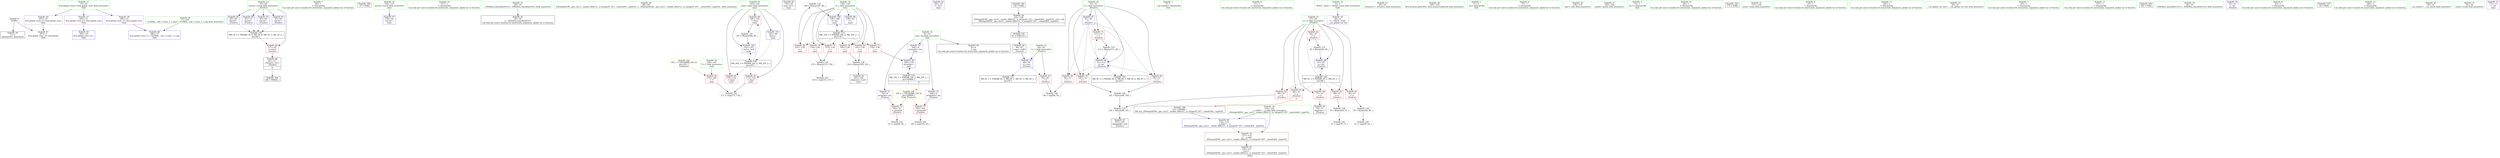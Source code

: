 digraph "SVFG" {
	label="SVFG";

	Node0x558523ddf430 [shape=record,color=grey,label="{NodeID: 0\nNullPtr}"];
	Node0x558523ddf430 -> Node0x558523df4c20[style=solid];
	Node0x558523ddf430 -> Node0x558523df84c0[style=solid];
	Node0x558523df8760 [shape=record,color=blue,label="{NodeID: 90\n45\<--84\nretval\<--\n_Z5solvev\n}"];
	Node0x558523df8760 -> Node0x558523e02450[style=dashed];
	Node0x558523df3150 [shape=record,color=green,label="{NodeID: 7\n66\<--1\n\<--dummyObj\nCan only get source location for instruction, argument, global var or function.}"];
	Node0x558523e0ce80 [shape=record,color=black,label="{NodeID: 180\n27 = PHI()\n}"];
	Node0x558523df54d0 [shape=record,color=blue,label="{NodeID: 97\n136\<--62\nretval\<--\nmain\n}"];
	Node0x558523df3540 [shape=record,color=green,label="{NodeID: 14\n157\<--1\n\<--dummyObj\nCan only get source location for instruction, argument, global var or function.}"];
	Node0x558523df3bd0 [shape=record,color=green,label="{NodeID: 21\n29\<--35\n_ZNSt8ios_base4InitD1Ev\<--_ZNSt8ios_base4InitD1Ev_field_insensitive\n}"];
	Node0x558523df3bd0 -> Node0x558523df4e20[style=solid];
	Node0x558523df4210 [shape=record,color=green,label="{NodeID: 28\n88\<--89\n_ZSt4sqrtIiEN9__gnu_cxx11__enable_ifIXsr12__is_integerIT_EE7__valueEdE6__typeES2_\<--_ZSt4sqrtIiEN9__gnu_cxx11__enable_ifIXsr12__is_integerIT_EE7__valueEdE6__typeES2__field_insensitive\n}"];
	Node0x558523df4850 [shape=record,color=green,label="{NodeID: 35\n142\<--143\nkase\<--kase_field_insensitive\nmain\n}"];
	Node0x558523df4850 -> Node0x558523df8050[style=solid];
	Node0x558523df4850 -> Node0x558523df8120[style=solid];
	Node0x558523df4850 -> Node0x558523df81f0[style=solid];
	Node0x558523df4850 -> Node0x558523df5810[style=solid];
	Node0x558523df4850 -> Node0x558523df58e0[style=solid];
	Node0x558523df4f20 [shape=record,color=black,label="{NodeID: 42\n135\<--62\nmain_ret\<--\nmain\n}"];
	Node0x558523dfb500 [shape=record,color=grey,label="{NodeID: 132\n168 = Binary(167, 84, )\n}"];
	Node0x558523dfb500 -> Node0x558523df5740[style=solid];
	Node0x558523df64f0 [shape=record,color=black,label="{NodeID: 49\n163\<--162\nidxprom\<--mul1\nmain\n}"];
	Node0x558523dfc7d0 [shape=record,color=grey,label="{NodeID: 139\n155 = Binary(153, 154, )\n}"];
	Node0x558523dfc7d0 -> Node0x558523dfd390[style=solid];
	Node0x558523df6aa0 [shape=record,color=purple,label="{NodeID: 56\n181\<--13\n\<--.str.1\nmain\n}"];
	Node0x558523dfd210 [shape=record,color=grey,label="{NodeID: 146\n96 = cmp(94, 95, )\n}"];
	Node0x558523df70e0 [shape=record,color=red,label="{NodeID: 63\n69\<--47\n\<--n\n_Z5solvev\n}"];
	Node0x558523df70e0 -> Node0x558523df5c50[style=solid];
	Node0x558523e03350 [shape=record,color=black,label="{NodeID: 153\nMR_16V_3 = PHI(MR_16V_4, MR_16V_2, )\npts\{139 \}\n}"];
	Node0x558523e03350 -> Node0x558523df7aa0[style=dashed];
	Node0x558523e03350 -> Node0x558523df7b70[style=dashed];
	Node0x558523e03350 -> Node0x558523df7c40[style=dashed];
	Node0x558523e03350 -> Node0x558523df7d10[style=dashed];
	Node0x558523e03350 -> Node0x558523df7de0[style=dashed];
	Node0x558523e03350 -> Node0x558523df7eb0[style=dashed];
	Node0x558523e03350 -> Node0x558523df5740[style=dashed];
	Node0x558523df7690 [shape=record,color=red,label="{NodeID: 70\n100\<--51\n\<--i\n_Z5solvev\n}"];
	Node0x558523df7690 -> Node0x558523dfc910[style=solid];
	Node0x558523e05010 [shape=record,color=yellow,style=double,label="{NodeID: 160\n10V_1 = ENCHI(MR_10V_0)\npts\{100000 \}\nFun[_Z5solvev]}"];
	Node0x558523e05010 -> Node0x558523df7830[style=dashed];
	Node0x558523e05010 -> Node0x558523df7900[style=dashed];
	Node0x558523df7c40 [shape=record,color=red,label="{NodeID: 77\n159\<--138\n\<--i\nmain\n}"];
	Node0x558523df7c40 -> Node0x558523df5670[style=solid];
	Node0x558523df81f0 [shape=record,color=red,label="{NodeID: 84\n186\<--142\n\<--kase\nmain\n}"];
	Node0x558523df81f0 -> Node0x558523dfb380[style=solid];
	Node0x558523df2640 [shape=record,color=green,label="{NodeID: 1\n7\<--1\n__dso_handle\<--dummyObj\nGlob }"];
	Node0x558523df8830 [shape=record,color=blue,label="{NodeID: 91\n49\<--90\nt\<--conv\n_Z5solvev\n}"];
	Node0x558523df8830 -> Node0x558523df7420[style=dashed];
	Node0x558523df8830 -> Node0x558523e02950[style=dashed];
	Node0x558523df31e0 [shape=record,color=green,label="{NodeID: 8\n71\<--1\n\<--dummyObj\nCan only get source location for instruction, argument, global var or function.}"];
	Node0x558523e0c430 [shape=record,color=black,label="{NodeID: 181\n87 = PHI(122, )\n}"];
	Node0x558523e0c430 -> Node0x558523df50c0[style=solid];
	Node0x558523df55a0 [shape=record,color=blue,label="{NodeID: 98\n138\<--62\ni\<--\nmain\n}"];
	Node0x558523df55a0 -> Node0x558523e03350[style=dashed];
	Node0x558523df35d0 [shape=record,color=green,label="{NodeID: 15\n4\<--6\n_ZStL8__ioinit\<--_ZStL8__ioinit_field_insensitive\nGlob }"];
	Node0x558523df35d0 -> Node0x558523df65c0[style=solid];
	Node0x558523df3cd0 [shape=record,color=green,label="{NodeID: 22\n42\<--43\n_Z5solvev\<--_Z5solvev_field_insensitive\n}"];
	Node0x558523df4310 [shape=record,color=green,label="{NodeID: 29\n124\<--125\n__x.addr\<--__x.addr_field_insensitive\n_ZSt4sqrtIiEN9__gnu_cxx11__enable_ifIXsr12__is_integerIT_EE7__valueEdE6__typeES2_\n}"];
	Node0x558523df4310 -> Node0x558523df79d0[style=solid];
	Node0x558523df4310 -> Node0x558523df5400[style=solid];
	Node0x558523df4920 [shape=record,color=green,label="{NodeID: 36\n149\<--150\nllvm.memset.p0i8.i64\<--llvm.memset.p0i8.i64_field_insensitive\n}"];
	Node0x558523df4ff0 [shape=record,color=black,label="{NodeID: 43\n78\<--77\nidxprom\<--\n_Z5solvev\n}"];
	Node0x558523dfb680 [shape=record,color=grey,label="{NodeID: 133\n102 = Binary(98, 101, )\n}"];
	Node0x558523dfb680 -> Node0x558523df5190[style=solid];
	Node0x558523df65c0 [shape=record,color=purple,label="{NodeID: 50\n26\<--4\n\<--_ZStL8__ioinit\n__cxx_global_var_init\n}"];
	Node0x558523dfc910 [shape=record,color=grey,label="{NodeID: 140\n101 = Binary(99, 100, )\n}"];
	Node0x558523dfc910 -> Node0x558523dfb680[style=solid];
	Node0x558523df6b70 [shape=record,color=purple,label="{NodeID: 57\n205\<--15\nllvm.global_ctors_0\<--llvm.global_ctors\nGlob }"];
	Node0x558523df6b70 -> Node0x558523df82c0[style=solid];
	Node0x558523dfd390 [shape=record,color=grey,label="{NodeID: 147\n156 = cmp(155, 157, )\n}"];
	Node0x558523df71b0 [shape=record,color=red,label="{NodeID: 64\n77\<--47\n\<--n\n_Z5solvev\n}"];
	Node0x558523df71b0 -> Node0x558523df4ff0[style=solid];
	Node0x558523e03850 [shape=record,color=black,label="{NodeID: 154\nMR_10V_2 = PHI(MR_10V_3, MR_10V_1, )\npts\{100000 \}\n|{|<s1>8}}"];
	Node0x558523e03850 -> Node0x558523df5670[style=dashed];
	Node0x558523e03850:s1 -> Node0x558523e05010[style=dashed,color=red];
	Node0x558523df7760 [shape=record,color=red,label="{NodeID: 71\n111\<--51\n\<--i\n_Z5solvev\n}"];
	Node0x558523df7760 -> Node0x558523df5dd0[style=solid];
	Node0x558523df7d10 [shape=record,color=red,label="{NodeID: 78\n160\<--138\n\<--i\nmain\n}"];
	Node0x558523df7d10 -> Node0x558523df6250[style=solid];
	Node0x558523df82c0 [shape=record,color=blue,label="{NodeID: 85\n205\<--16\nllvm.global_ctors_0\<--\nGlob }"];
	Node0x558523df26d0 [shape=record,color=green,label="{NodeID: 2\n11\<--1\n.str\<--dummyObj\nGlob }"];
	Node0x558523df8900 [shape=record,color=blue,label="{NodeID: 92\n51\<--84\ni\<--\n_Z5solvev\n}"];
	Node0x558523df8900 -> Node0x558523df74f0[style=dashed];
	Node0x558523df8900 -> Node0x558523df75c0[style=dashed];
	Node0x558523df8900 -> Node0x558523df7690[style=dashed];
	Node0x558523df8900 -> Node0x558523df7760[style=dashed];
	Node0x558523df8900 -> Node0x558523df8aa0[style=dashed];
	Node0x558523df8900 -> Node0x558523e02e50[style=dashed];
	Node0x558523df3270 [shape=record,color=green,label="{NodeID: 9\n75\<--1\n\<--dummyObj\nCan only get source location for instruction, argument, global var or function.}"];
	Node0x558523e0c620 [shape=record,color=black,label="{NodeID: 182\n129 = PHI()\n}"];
	Node0x558523e0c620 -> Node0x558523df6420[style=solid];
	Node0x558523df5670 [shape=record,color=blue,label="{NodeID: 99\n164\<--159\narrayidx\<--\nmain\n}"];
	Node0x558523df5670 -> Node0x558523e03850[style=dashed];
	Node0x558523df36d0 [shape=record,color=green,label="{NodeID: 16\n8\<--10\nisq\<--isq_field_insensitive\nGlob }"];
	Node0x558523df36d0 -> Node0x558523df4d20[style=solid];
	Node0x558523df36d0 -> Node0x558523df6690[style=solid];
	Node0x558523df36d0 -> Node0x558523df6760[style=solid];
	Node0x558523df36d0 -> Node0x558523df6830[style=solid];
	Node0x558523df3dd0 [shape=record,color=green,label="{NodeID: 23\n45\<--46\nretval\<--retval_field_insensitive\n_Z5solvev\n}"];
	Node0x558523df3dd0 -> Node0x558523df6e70[style=solid];
	Node0x558523df3dd0 -> Node0x558523df8690[style=solid];
	Node0x558523df3dd0 -> Node0x558523df8760[style=solid];
	Node0x558523df3dd0 -> Node0x558523df89d0[style=solid];
	Node0x558523df3dd0 -> Node0x558523df8b70[style=solid];
	Node0x558523df43e0 [shape=record,color=green,label="{NodeID: 30\n130\<--131\nsqrt\<--sqrt_field_insensitive\n}"];
	Node0x558523df4a20 [shape=record,color=green,label="{NodeID: 37\n183\<--184\nprintf\<--printf_field_insensitive\n}"];
	Node0x558523df50c0 [shape=record,color=black,label="{NodeID: 44\n90\<--87\nconv\<--call6\n_Z5solvev\n}"];
	Node0x558523df50c0 -> Node0x558523df8830[style=solid];
	Node0x558523df5c50 [shape=record,color=grey,label="{NodeID: 134\n70 = Binary(69, 71, )\n}"];
	Node0x558523df5c50 -> Node0x558523dfcd90[style=solid];
	Node0x558523df6690 [shape=record,color=purple,label="{NodeID: 51\n79\<--8\narrayidx\<--isq\n_Z5solvev\n}"];
	Node0x558523df6690 -> Node0x558523df7830[style=solid];
	Node0x558523dfca90 [shape=record,color=grey,label="{NodeID: 141\n81 = cmp(80, 62, )\n}"];
	Node0x558523df6c70 [shape=record,color=purple,label="{NodeID: 58\n206\<--15\nllvm.global_ctors_1\<--llvm.global_ctors\nGlob }"];
	Node0x558523df6c70 -> Node0x558523df83c0[style=solid];
	Node0x558523e01a50 [shape=record,color=black,label="{NodeID: 148\nMR_20V_3 = PHI(MR_20V_4, MR_20V_2, )\npts\{143 \}\n}"];
	Node0x558523e01a50 -> Node0x558523df8050[style=dashed];
	Node0x558523e01a50 -> Node0x558523df8120[style=dashed];
	Node0x558523e01a50 -> Node0x558523df81f0[style=dashed];
	Node0x558523e01a50 -> Node0x558523df58e0[style=dashed];
	Node0x558523df7280 [shape=record,color=red,label="{NodeID: 65\n86\<--47\n\<--n\n_Z5solvev\n|{<s0>4}}"];
	Node0x558523df7280:s0 -> Node0x558523e0d3e0[style=solid,color=red];
	Node0x558523df7830 [shape=record,color=red,label="{NodeID: 72\n80\<--79\n\<--arrayidx\n_Z5solvev\n}"];
	Node0x558523df7830 -> Node0x558523dfca90[style=solid];
	Node0x558523df7de0 [shape=record,color=red,label="{NodeID: 79\n161\<--138\n\<--i\nmain\n}"];
	Node0x558523df7de0 -> Node0x558523df6250[style=solid];
	Node0x558523df83c0 [shape=record,color=blue,label="{NodeID: 86\n206\<--17\nllvm.global_ctors_1\<--_GLOBAL__sub_I_cchao_3_1.cpp\nGlob }"];
	Node0x558523df2760 [shape=record,color=green,label="{NodeID: 3\n13\<--1\n.str.1\<--dummyObj\nGlob }"];
	Node0x558523df89d0 [shape=record,color=blue,label="{NodeID: 93\n45\<--66\nretval\<--\n_Z5solvev\n}"];
	Node0x558523df89d0 -> Node0x558523e02450[style=dashed];
	Node0x558523df3300 [shape=record,color=green,label="{NodeID: 10\n84\<--1\n\<--dummyObj\nCan only get source location for instruction, argument, global var or function.}"];
	Node0x558523e0c6f0 [shape=record,color=black,label="{NodeID: 183\n172 = PHI()\n}"];
	Node0x558523df5740 [shape=record,color=blue,label="{NodeID: 100\n138\<--168\ni\<--inc\nmain\n}"];
	Node0x558523df5740 -> Node0x558523e03350[style=dashed];
	Node0x558523df37d0 [shape=record,color=green,label="{NodeID: 17\n15\<--19\nllvm.global_ctors\<--llvm.global_ctors_field_insensitive\nGlob }"];
	Node0x558523df37d0 -> Node0x558523df6b70[style=solid];
	Node0x558523df37d0 -> Node0x558523df6c70[style=solid];
	Node0x558523df37d0 -> Node0x558523df6d70[style=solid];
	Node0x558523df3ea0 [shape=record,color=green,label="{NodeID: 24\n47\<--48\nn\<--n_field_insensitive\n_Z5solvev\n}"];
	Node0x558523df3ea0 -> Node0x558523df6f40[style=solid];
	Node0x558523df3ea0 -> Node0x558523df7010[style=solid];
	Node0x558523df3ea0 -> Node0x558523df70e0[style=solid];
	Node0x558523df3ea0 -> Node0x558523df71b0[style=solid];
	Node0x558523df3ea0 -> Node0x558523df7280[style=solid];
	Node0x558523df3ea0 -> Node0x558523df7350[style=solid];
	Node0x558523df3ea0 -> Node0x558523df85c0[style=solid];
	Node0x558523df44e0 [shape=record,color=green,label="{NodeID: 31\n133\<--134\nmain\<--main_field_insensitive\n}"];
	Node0x558523df4b20 [shape=record,color=green,label="{NodeID: 38\n17\<--201\n_GLOBAL__sub_I_cchao_3_1.cpp\<--_GLOBAL__sub_I_cchao_3_1.cpp_field_insensitive\n}"];
	Node0x558523df4b20 -> Node0x558523df83c0[style=solid];
	Node0x558523df5190 [shape=record,color=black,label="{NodeID: 45\n103\<--102\nidxprom8\<--sub\n_Z5solvev\n}"];
	Node0x558523df5dd0 [shape=record,color=grey,label="{NodeID: 135\n112 = Binary(111, 84, )\n}"];
	Node0x558523df5dd0 -> Node0x558523df8aa0[style=solid];
	Node0x558523df6760 [shape=record,color=purple,label="{NodeID: 52\n104\<--8\narrayidx9\<--isq\n_Z5solvev\n}"];
	Node0x558523df6760 -> Node0x558523df7900[style=solid];
	Node0x558523dfcc10 [shape=record,color=grey,label="{NodeID: 142\n177 = cmp(175, 176, )\n}"];
	Node0x558523df6d70 [shape=record,color=purple,label="{NodeID: 59\n207\<--15\nllvm.global_ctors_2\<--llvm.global_ctors\nGlob }"];
	Node0x558523df6d70 -> Node0x558523df84c0[style=solid];
	Node0x558523e01f50 [shape=record,color=black,label="{NodeID: 149\nMR_4V_2 = PHI(MR_4V_3, MR_4V_1, )\npts\{48 \}\n}"];
	Node0x558523e01f50 -> Node0x558523df6f40[style=dashed];
	Node0x558523e01f50 -> Node0x558523df7010[style=dashed];
	Node0x558523e01f50 -> Node0x558523df70e0[style=dashed];
	Node0x558523e01f50 -> Node0x558523df71b0[style=dashed];
	Node0x558523e01f50 -> Node0x558523df7280[style=dashed];
	Node0x558523e01f50 -> Node0x558523df7350[style=dashed];
	Node0x558523e01f50 -> Node0x558523df85c0[style=dashed];
	Node0x558523df7350 [shape=record,color=red,label="{NodeID: 66\n98\<--47\n\<--n\n_Z5solvev\n}"];
	Node0x558523df7350 -> Node0x558523dfb680[style=solid];
	Node0x558523df7900 [shape=record,color=red,label="{NodeID: 73\n105\<--104\n\<--arrayidx9\n_Z5solvev\n}"];
	Node0x558523df7900 -> Node0x558523dfcf10[style=solid];
	Node0x558523e052e0 [shape=record,color=yellow,style=double,label="{NodeID: 163\n18V_1 = ENCHI(MR_18V_0)\npts\{141 \}\nFun[main]}"];
	Node0x558523e052e0 -> Node0x558523df7f80[style=dashed];
	Node0x558523df7eb0 [shape=record,color=red,label="{NodeID: 80\n167\<--138\n\<--i\nmain\n}"];
	Node0x558523df7eb0 -> Node0x558523dfb500[style=solid];
	Node0x558523df84c0 [shape=record,color=blue, style = dotted,label="{NodeID: 87\n207\<--3\nllvm.global_ctors_2\<--dummyVal\nGlob }"];
	Node0x558523df27f0 [shape=record,color=green,label="{NodeID: 4\n16\<--1\n\<--dummyObj\nCan only get source location for instruction, argument, global var or function.}"];
	Node0x558523df8aa0 [shape=record,color=blue,label="{NodeID: 94\n51\<--112\ni\<--inc\n_Z5solvev\n}"];
	Node0x558523df8aa0 -> Node0x558523df74f0[style=dashed];
	Node0x558523df8aa0 -> Node0x558523df75c0[style=dashed];
	Node0x558523df8aa0 -> Node0x558523df7690[style=dashed];
	Node0x558523df8aa0 -> Node0x558523df7760[style=dashed];
	Node0x558523df8aa0 -> Node0x558523df8aa0[style=dashed];
	Node0x558523df8aa0 -> Node0x558523e02e50[style=dashed];
	Node0x558523df3390 [shape=record,color=green,label="{NodeID: 11\n146\<--1\n\<--dummyObj\nCan only get source location for instruction, argument, global var or function.}"];
	Node0x558523e0d1b0 [shape=record,color=black,label="{NodeID: 184\n180 = PHI(44, )\n}"];
	Node0x558523df5810 [shape=record,color=blue,label="{NodeID: 101\n142\<--84\nkase\<--\nmain\n}"];
	Node0x558523df5810 -> Node0x558523e01a50[style=dashed];
	Node0x558523df38d0 [shape=record,color=green,label="{NodeID: 18\n20\<--21\n__cxx_global_var_init\<--__cxx_global_var_init_field_insensitive\n}"];
	Node0x558523df3f70 [shape=record,color=green,label="{NodeID: 25\n49\<--50\nt\<--t_field_insensitive\n_Z5solvev\n}"];
	Node0x558523df3f70 -> Node0x558523df7420[style=solid];
	Node0x558523df3f70 -> Node0x558523df8830[style=solid];
	Node0x558523df45e0 [shape=record,color=green,label="{NodeID: 32\n136\<--137\nretval\<--retval_field_insensitive\nmain\n}"];
	Node0x558523df45e0 -> Node0x558523df54d0[style=solid];
	Node0x558523df4c20 [shape=record,color=black,label="{NodeID: 39\n2\<--3\ndummyVal\<--dummyVal\n}"];
	Node0x558523df5260 [shape=record,color=black,label="{NodeID: 46\n44\<--117\n_Z5solvev_ret\<--\n_Z5solvev\n|{<s0>8}}"];
	Node0x558523df5260:s0 -> Node0x558523e0d1b0[style=solid,color=blue];
	Node0x558523df5f50 [shape=record,color=grey,label="{NodeID: 136\n59 = Binary(58, 60, )\n}"];
	Node0x558523df5f50 -> Node0x558523dfd090[style=solid];
	Node0x558523df6830 [shape=record,color=purple,label="{NodeID: 53\n164\<--8\narrayidx\<--isq\nmain\n}"];
	Node0x558523df6830 -> Node0x558523df5670[style=solid];
	Node0x558523dfcd90 [shape=record,color=grey,label="{NodeID: 143\n72 = cmp(70, 71, )\n}"];
	Node0x558523df6e70 [shape=record,color=red,label="{NodeID: 60\n117\<--45\n\<--retval\n_Z5solvev\n}"];
	Node0x558523df6e70 -> Node0x558523df5260[style=solid];
	Node0x558523e02450 [shape=record,color=black,label="{NodeID: 150\nMR_2V_3 = PHI(MR_2V_6, MR_2V_4, MR_2V_5, MR_2V_2, )\npts\{46 \}\n}"];
	Node0x558523e02450 -> Node0x558523df6e70[style=dashed];
	Node0x558523df7420 [shape=record,color=red,label="{NodeID: 67\n95\<--49\n\<--t\n_Z5solvev\n}"];
	Node0x558523df7420 -> Node0x558523dfd210[style=solid];
	Node0x558523df79d0 [shape=record,color=red,label="{NodeID: 74\n127\<--124\n\<--__x.addr\n_ZSt4sqrtIiEN9__gnu_cxx11__enable_ifIXsr12__is_integerIT_EE7__valueEdE6__typeES2_\n}"];
	Node0x558523df79d0 -> Node0x558523df5330[style=solid];
	Node0x558523df7f80 [shape=record,color=red,label="{NodeID: 81\n176\<--140\n\<--T\nmain\n}"];
	Node0x558523df7f80 -> Node0x558523dfcc10[style=solid];
	Node0x558523df85c0 [shape=record,color=blue,label="{NodeID: 88\n47\<--65\nn\<--shr\n_Z5solvev\n}"];
	Node0x558523df85c0 -> Node0x558523e01f50[style=dashed];
	Node0x558523df3030 [shape=record,color=green,label="{NodeID: 5\n60\<--1\n\<--dummyObj\nCan only get source location for instruction, argument, global var or function.}"];
	Node0x558523df8b70 [shape=record,color=blue,label="{NodeID: 95\n45\<--60\nretval\<--\n_Z5solvev\n}"];
	Node0x558523df8b70 -> Node0x558523e02450[style=dashed];
	Node0x558523df3420 [shape=record,color=green,label="{NodeID: 12\n147\<--1\n\<--dummyObj\nCan only get source location for instruction, argument, global var or function.}"];
	Node0x558523e0d310 [shape=record,color=black,label="{NodeID: 185\n182 = PHI()\n}"];
	Node0x558523df58e0 [shape=record,color=blue,label="{NodeID: 102\n142\<--187\nkase\<--inc8\nmain\n}"];
	Node0x558523df58e0 -> Node0x558523e01a50[style=dashed];
	Node0x558523df39d0 [shape=record,color=green,label="{NodeID: 19\n24\<--25\n_ZNSt8ios_base4InitC1Ev\<--_ZNSt8ios_base4InitC1Ev_field_insensitive\n}"];
	Node0x558523df4040 [shape=record,color=green,label="{NodeID: 26\n51\<--52\ni\<--i_field_insensitive\n_Z5solvev\n}"];
	Node0x558523df4040 -> Node0x558523df74f0[style=solid];
	Node0x558523df4040 -> Node0x558523df75c0[style=solid];
	Node0x558523df4040 -> Node0x558523df7690[style=solid];
	Node0x558523df4040 -> Node0x558523df7760[style=solid];
	Node0x558523df4040 -> Node0x558523df8900[style=solid];
	Node0x558523df4040 -> Node0x558523df8aa0[style=solid];
	Node0x558523df46b0 [shape=record,color=green,label="{NodeID: 33\n138\<--139\ni\<--i_field_insensitive\nmain\n}"];
	Node0x558523df46b0 -> Node0x558523df7aa0[style=solid];
	Node0x558523df46b0 -> Node0x558523df7b70[style=solid];
	Node0x558523df46b0 -> Node0x558523df7c40[style=solid];
	Node0x558523df46b0 -> Node0x558523df7d10[style=solid];
	Node0x558523df46b0 -> Node0x558523df7de0[style=solid];
	Node0x558523df46b0 -> Node0x558523df7eb0[style=solid];
	Node0x558523df46b0 -> Node0x558523df55a0[style=solid];
	Node0x558523df46b0 -> Node0x558523df5740[style=solid];
	Node0x558523df4d20 [shape=record,color=black,label="{NodeID: 40\n9\<--8\n\<--isq\nCan only get source location for instruction, argument, global var or function.}"];
	Node0x558523df5330 [shape=record,color=black,label="{NodeID: 47\n128\<--127\nconv\<--\n_ZSt4sqrtIiEN9__gnu_cxx11__enable_ifIXsr12__is_integerIT_EE7__valueEdE6__typeES2_\n}"];
	Node0x558523df60d0 [shape=record,color=grey,label="{NodeID: 137\n65 = Binary(64, 66, )\n}"];
	Node0x558523df60d0 -> Node0x558523df85c0[style=solid];
	Node0x558523df6900 [shape=record,color=purple,label="{NodeID: 54\n53\<--11\n\<--.str\n_Z5solvev\n}"];
	Node0x558523dfcf10 [shape=record,color=grey,label="{NodeID: 144\n106 = cmp(105, 62, )\n}"];
	Node0x558523df6f40 [shape=record,color=red,label="{NodeID: 61\n58\<--47\n\<--n\n_Z5solvev\n}"];
	Node0x558523df6f40 -> Node0x558523df5f50[style=solid];
	Node0x558523e02950 [shape=record,color=black,label="{NodeID: 151\nMR_6V_2 = PHI(MR_6V_3, MR_6V_1, MR_6V_3, MR_6V_1, )\npts\{50 \}\n}"];
	Node0x558523df74f0 [shape=record,color=red,label="{NodeID: 68\n94\<--51\n\<--i\n_Z5solvev\n}"];
	Node0x558523df74f0 -> Node0x558523dfd210[style=solid];
	Node0x558523df7aa0 [shape=record,color=red,label="{NodeID: 75\n153\<--138\n\<--i\nmain\n}"];
	Node0x558523df7aa0 -> Node0x558523dfc7d0[style=solid];
	Node0x558523df8050 [shape=record,color=red,label="{NodeID: 82\n175\<--142\n\<--kase\nmain\n}"];
	Node0x558523df8050 -> Node0x558523dfcc10[style=solid];
	Node0x558523df8690 [shape=record,color=blue,label="{NodeID: 89\n45\<--75\nretval\<--\n_Z5solvev\n}"];
	Node0x558523df8690 -> Node0x558523e02450[style=dashed];
	Node0x558523df30c0 [shape=record,color=green,label="{NodeID: 6\n62\<--1\n\<--dummyObj\nCan only get source location for instruction, argument, global var or function.}"];
	Node0x558523e0d0e0 [shape=record,color=black,label="{NodeID: 179\n54 = PHI()\n}"];
	Node0x558523df5400 [shape=record,color=blue,label="{NodeID: 96\n124\<--123\n__x.addr\<--__x\n_ZSt4sqrtIiEN9__gnu_cxx11__enable_ifIXsr12__is_integerIT_EE7__valueEdE6__typeES2_\n}"];
	Node0x558523df5400 -> Node0x558523df79d0[style=dashed];
	Node0x558523df34b0 [shape=record,color=green,label="{NodeID: 13\n148\<--1\n\<--dummyObj\nCan only get source location for instruction, argument, global var or function.}"];
	Node0x558523e0d3e0 [shape=record,color=black,label="{NodeID: 186\n123 = PHI(86, )\n0th arg _ZSt4sqrtIiEN9__gnu_cxx11__enable_ifIXsr12__is_integerIT_EE7__valueEdE6__typeES2_ }"];
	Node0x558523e0d3e0 -> Node0x558523df5400[style=solid];
	Node0x558523df3ad0 [shape=record,color=green,label="{NodeID: 20\n30\<--31\n__cxa_atexit\<--__cxa_atexit_field_insensitive\n}"];
	Node0x558523df4110 [shape=record,color=green,label="{NodeID: 27\n55\<--56\nscanf\<--scanf_field_insensitive\n}"];
	Node0x558523df4780 [shape=record,color=green,label="{NodeID: 34\n140\<--141\nT\<--T_field_insensitive\nmain\n}"];
	Node0x558523df4780 -> Node0x558523df7f80[style=solid];
	Node0x558523df4e20 [shape=record,color=black,label="{NodeID: 41\n28\<--29\n\<--_ZNSt8ios_base4InitD1Ev\nCan only get source location for instruction, argument, global var or function.}"];
	Node0x558523dfb380 [shape=record,color=grey,label="{NodeID: 131\n187 = Binary(186, 84, )\n}"];
	Node0x558523dfb380 -> Node0x558523df58e0[style=solid];
	Node0x558523df6420 [shape=record,color=black,label="{NodeID: 48\n122\<--129\n_ZSt4sqrtIiEN9__gnu_cxx11__enable_ifIXsr12__is_integerIT_EE7__valueEdE6__typeES2__ret\<--call\n_ZSt4sqrtIiEN9__gnu_cxx11__enable_ifIXsr12__is_integerIT_EE7__valueEdE6__typeES2_\n|{<s0>4}}"];
	Node0x558523df6420:s0 -> Node0x558523e0c430[style=solid,color=blue];
	Node0x558523df6250 [shape=record,color=grey,label="{NodeID: 138\n162 = Binary(160, 161, )\n}"];
	Node0x558523df6250 -> Node0x558523df64f0[style=solid];
	Node0x558523df69d0 [shape=record,color=purple,label="{NodeID: 55\n171\<--11\n\<--.str\nmain\n}"];
	Node0x558523dfd090 [shape=record,color=grey,label="{NodeID: 145\n61 = cmp(59, 62, )\n}"];
	Node0x558523df7010 [shape=record,color=red,label="{NodeID: 62\n64\<--47\n\<--n\n_Z5solvev\n}"];
	Node0x558523df7010 -> Node0x558523df60d0[style=solid];
	Node0x558523e02e50 [shape=record,color=black,label="{NodeID: 152\nMR_8V_2 = PHI(MR_8V_4, MR_8V_1, MR_8V_4, MR_8V_1, )\npts\{52 \}\n}"];
	Node0x558523df75c0 [shape=record,color=red,label="{NodeID: 69\n99\<--51\n\<--i\n_Z5solvev\n}"];
	Node0x558523df75c0 -> Node0x558523dfc910[style=solid];
	Node0x558523df7b70 [shape=record,color=red,label="{NodeID: 76\n154\<--138\n\<--i\nmain\n}"];
	Node0x558523df7b70 -> Node0x558523dfc7d0[style=solid];
	Node0x558523df8120 [shape=record,color=red,label="{NodeID: 83\n179\<--142\n\<--kase\nmain\n}"];
}
